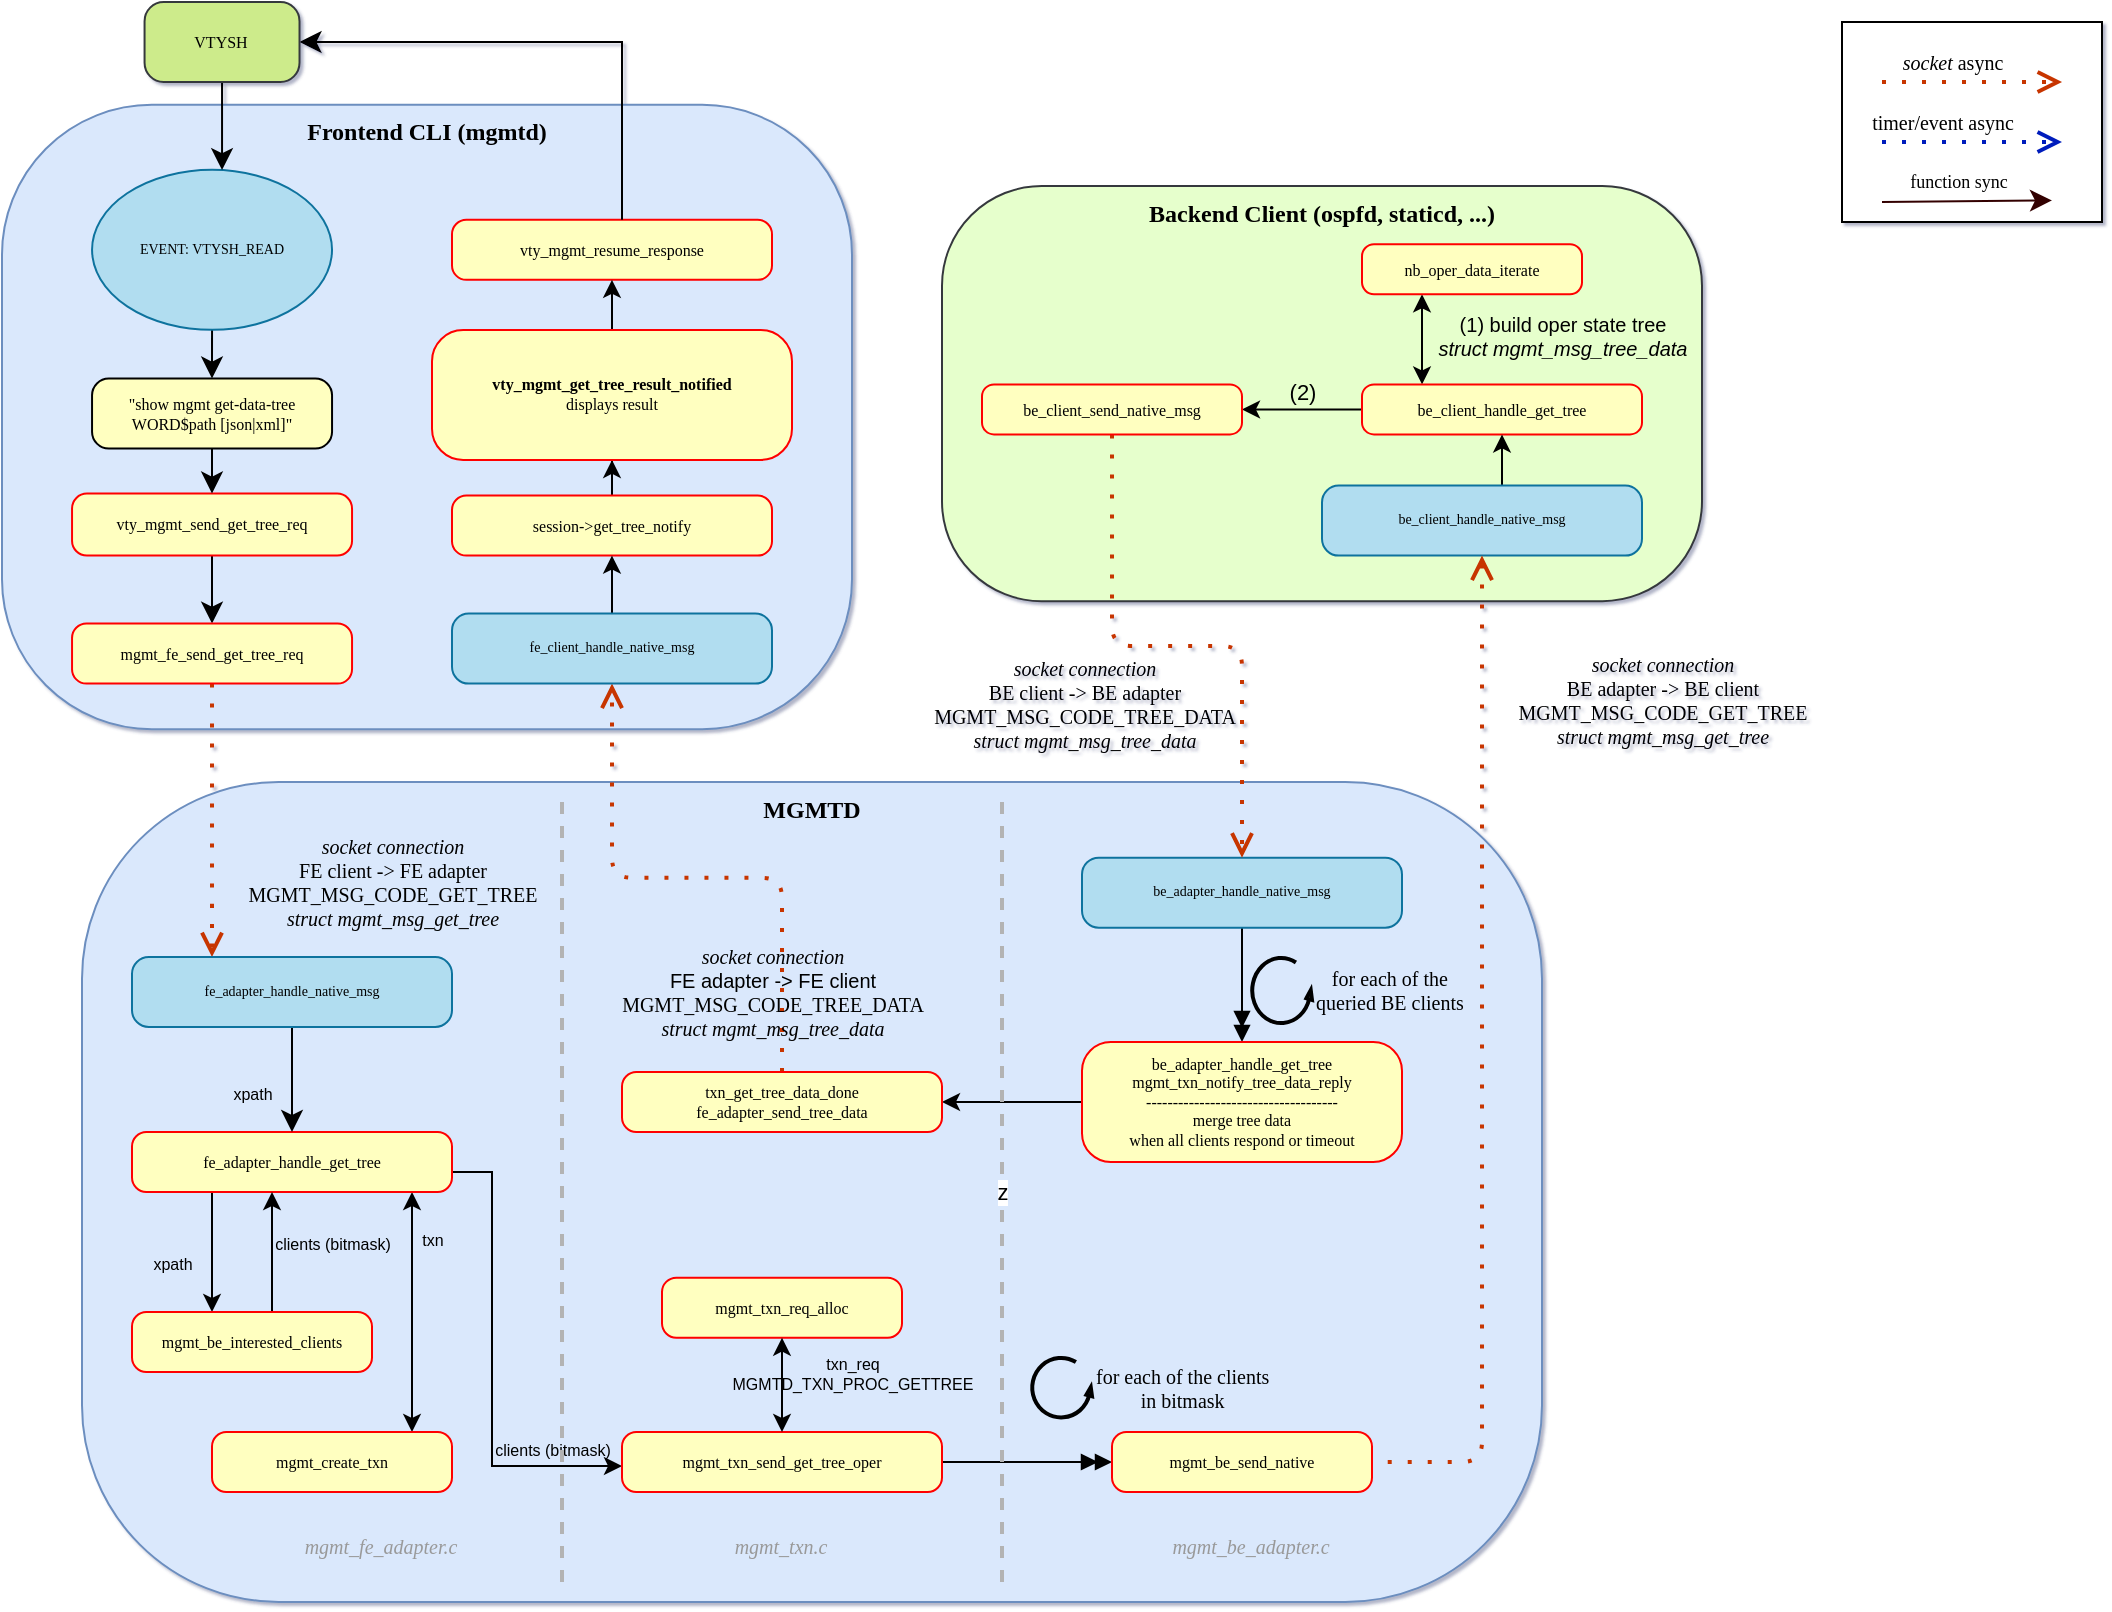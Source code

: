 <mxfile version="22.1.16" type="device">
  <diagram name="Page-1" id="58cdce13-f638-feb5-8d6f-7d28b1aa9fa0">
    <mxGraphModel dx="1398" dy="842" grid="1" gridSize="10" guides="1" tooltips="1" connect="1" arrows="1" fold="1" page="1" pageScale="1" pageWidth="1100" pageHeight="850" background="none" math="0" shadow="1">
      <root>
        <mxCell id="0" />
        <mxCell id="1" parent="0" />
        <mxCell id="kVfNefTpehhSeJQHV--9-92" value="&lt;div style=&quot;font-size: 12px;&quot;&gt;Frontend CLI (mgmtd)&lt;/div&gt;" style="rounded=1;whiteSpace=wrap;html=1;arcSize=24;fillColor=#dae8fc;strokeColor=#6c8ebf;shadow=0;comic=0;labelBackgroundColor=none;fontFamily=Verdana;fontSize=12;align=center;verticalAlign=top;fontStyle=1" parent="1" vertex="1">
          <mxGeometry x="10" y="61.42" width="425" height="312.17" as="geometry" />
        </mxCell>
        <mxCell id="kVfNefTpehhSeJQHV--9-30" value="&lt;div style=&quot;font-size: 12px;&quot;&gt;MGMTD&lt;/div&gt;" style="rounded=1;whiteSpace=wrap;html=1;arcSize=24;fillColor=#dae8fc;strokeColor=#6c8ebf;shadow=0;comic=0;labelBackgroundColor=none;fontFamily=Verdana;fontSize=12;align=center;verticalAlign=top;fontStyle=1" parent="1" vertex="1">
          <mxGeometry x="50" y="400" width="730" height="410" as="geometry" />
        </mxCell>
        <mxCell id="lldLKuc6OoWEgdetZcLS-6" style="edgeStyle=orthogonalEdgeStyle;rounded=0;orthogonalLoop=1;jettySize=auto;html=1;" parent="1" source="lldLKuc6OoWEgdetZcLS-3" target="lldLKuc6OoWEgdetZcLS-4" edge="1">
          <mxGeometry relative="1" as="geometry">
            <Array as="points">
              <mxPoint x="115" y="645" />
              <mxPoint x="115" y="645" />
            </Array>
            <mxPoint x="385.003" y="605" as="sourcePoint" />
            <mxPoint x="385.93" y="695" as="targetPoint" />
          </mxGeometry>
        </mxCell>
        <mxCell id="lldLKuc6OoWEgdetZcLS-10" value="xpath" style="edgeLabel;html=1;align=center;verticalAlign=middle;resizable=0;points=[];labelBackgroundColor=none;fontSize=8;" parent="lldLKuc6OoWEgdetZcLS-6" vertex="1" connectable="0">
          <mxGeometry x="0.062" y="2" relative="1" as="geometry">
            <mxPoint x="-22" y="4" as="offset" />
          </mxGeometry>
        </mxCell>
        <mxCell id="kVfNefTpehhSeJQHV--9-4" style="edgeStyle=orthogonalEdgeStyle;rounded=0;orthogonalLoop=1;jettySize=auto;html=1;endArrow=classic;endFill=1;startArrow=classic;startFill=1;" parent="1" source="lldLKuc6OoWEgdetZcLS-3" target="kVfNefTpehhSeJQHV--9-3" edge="1">
          <mxGeometry relative="1" as="geometry">
            <Array as="points">
              <mxPoint x="215" y="695" />
              <mxPoint x="215" y="695" />
            </Array>
          </mxGeometry>
        </mxCell>
        <mxCell id="kVfNefTpehhSeJQHV--9-6" value="txn" style="edgeLabel;html=1;align=center;verticalAlign=middle;resizable=0;points=[];fontSize=8;labelBackgroundColor=none;" parent="kVfNefTpehhSeJQHV--9-4" vertex="1" connectable="0">
          <mxGeometry x="-0.168" y="-2" relative="1" as="geometry">
            <mxPoint x="12" y="-26" as="offset" />
          </mxGeometry>
        </mxCell>
        <mxCell id="kVfNefTpehhSeJQHV--9-8" style="edgeStyle=orthogonalEdgeStyle;rounded=0;orthogonalLoop=1;jettySize=auto;html=1;fontFamily=Helvetica;fontSize=8;fontColor=default;" parent="1" source="lldLKuc6OoWEgdetZcLS-3" target="kVfNefTpehhSeJQHV--9-7" edge="1">
          <mxGeometry relative="1" as="geometry">
            <Array as="points">
              <mxPoint x="255" y="595" />
              <mxPoint x="255" y="742" />
            </Array>
          </mxGeometry>
        </mxCell>
        <mxCell id="kVfNefTpehhSeJQHV--9-10" value="clients (bitmask)" style="edgeLabel;html=1;align=center;verticalAlign=middle;resizable=0;points=[];fontSize=8;fontFamily=Helvetica;fontColor=default;labelBackgroundColor=none;" parent="kVfNefTpehhSeJQHV--9-8" vertex="1" connectable="0">
          <mxGeometry x="-0.13" y="1" relative="1" as="geometry">
            <mxPoint x="29" y="58" as="offset" />
          </mxGeometry>
        </mxCell>
        <mxCell id="lldLKuc6OoWEgdetZcLS-3" value="fe_adapter_handle_get_tree" style="rounded=1;whiteSpace=wrap;html=1;arcSize=24;fillColor=#ffffc0;strokeColor=#ff0000;shadow=0;comic=0;labelBackgroundColor=none;fontFamily=Verdana;fontSize=8;align=center;fontColor=#000000;" parent="1" vertex="1">
          <mxGeometry x="75" y="575" width="160" height="30" as="geometry" />
        </mxCell>
        <mxCell id="kVfNefTpehhSeJQHV--9-73" style="edgeStyle=orthogonalEdgeStyle;rounded=0;orthogonalLoop=1;jettySize=auto;html=1;fontFamily=Helvetica;fontSize=8;fontColor=default;endArrow=doubleBlock;endFill=1;" parent="1" source="kVfNefTpehhSeJQHV--9-46" target="kVfNefTpehhSeJQHV--9-72" edge="1">
          <mxGeometry relative="1" as="geometry">
            <mxPoint x="530.037" y="571" as="sourcePoint" />
          </mxGeometry>
        </mxCell>
        <mxCell id="kVfNefTpehhSeJQHV--9-77" style="edgeStyle=orthogonalEdgeStyle;rounded=0;orthogonalLoop=1;jettySize=auto;html=1;fontFamily=Helvetica;fontSize=8;fontColor=default;" parent="1" source="kVfNefTpehhSeJQHV--9-72" target="kVfNefTpehhSeJQHV--9-76" edge="1">
          <mxGeometry relative="1" as="geometry" />
        </mxCell>
        <mxCell id="kVfNefTpehhSeJQHV--9-72" value="be_adapter_handle_get_tree&lt;br&gt;mgmt_txn_notify_tree_data_reply&lt;br&gt;------------------------------------&lt;br&gt;merge tree data&lt;br&gt;when all clients respond or timeout" style="rounded=1;whiteSpace=wrap;html=1;arcSize=24;fillColor=#ffffc0;strokeColor=#ff0000;shadow=0;comic=0;labelBackgroundColor=none;fontFamily=Verdana;fontSize=8;align=center;fontColor=#000000;" parent="1" vertex="1">
          <mxGeometry x="550" y="530" width="160" height="60" as="geometry" />
        </mxCell>
        <mxCell id="kVfNefTpehhSeJQHV--9-19" style="edgeStyle=orthogonalEdgeStyle;rounded=0;orthogonalLoop=1;jettySize=auto;html=1;fontFamily=Helvetica;fontSize=8;fontColor=default;endArrow=doubleBlock;endFill=1;" parent="1" source="kVfNefTpehhSeJQHV--9-7" target="kVfNefTpehhSeJQHV--9-11" edge="1">
          <mxGeometry relative="1" as="geometry" />
        </mxCell>
        <mxCell id="kVfNefTpehhSeJQHV--9-7" value="mgmt_txn_send_get_tree_oper" style="rounded=1;whiteSpace=wrap;html=1;arcSize=24;fillColor=#ffffc0;strokeColor=#ff0000;shadow=0;comic=0;labelBackgroundColor=none;fontFamily=Verdana;fontSize=8;align=center;fontColor=#000000;" parent="1" vertex="1">
          <mxGeometry x="320" y="725" width="160" height="30" as="geometry" />
        </mxCell>
        <mxCell id="kVfNefTpehhSeJQHV--9-11" value="mgmt_be_send_native" style="rounded=1;whiteSpace=wrap;html=1;arcSize=24;fillColor=#ffffc0;strokeColor=#ff0000;shadow=0;comic=0;labelBackgroundColor=none;fontFamily=Verdana;fontSize=8;align=center;fontColor=#000000;" parent="1" vertex="1">
          <mxGeometry x="565" y="725" width="130" height="30" as="geometry" />
        </mxCell>
        <mxCell id="kVfNefTpehhSeJQHV--9-83" style="edgeStyle=orthogonalEdgeStyle;rounded=1;orthogonalLoop=1;jettySize=auto;html=1;fontFamily=Verdana;fontSize=12;fontColor=default;labelBackgroundColor=none;endArrow=open;strokeColor=#C73500;startSize=8;endSize=8;dashed=1;dashPattern=1 4;strokeWidth=2;fillColor=#fa6800;entryX=0.5;entryY=1;entryDx=0;entryDy=0;" parent="1" source="kVfNefTpehhSeJQHV--9-76" target="kVfNefTpehhSeJQHV--9-82" edge="1">
          <mxGeometry relative="1" as="geometry">
            <mxPoint x="320" y="543.75" as="sourcePoint" />
            <mxPoint x="300.037" y="326.25" as="targetPoint" />
            <Array as="points" />
          </mxGeometry>
        </mxCell>
        <mxCell id="kVfNefTpehhSeJQHV--9-84" value="&lt;i style=&quot;border-color: var(--border-color); font-family: Verdana; font-size: 10px;&quot;&gt;socket connection&lt;br style=&quot;border-color: var(--border-color);&quot;&gt;&lt;/i&gt;&lt;font style=&quot;font-size: 10px;&quot;&gt;FE adapter -&amp;gt; FE client&lt;br style=&quot;border-color: var(--border-color); font-family: Verdana;&quot;&gt;&lt;/font&gt;&lt;span style=&quot;font-family: Verdana; font-size: 10px;&quot;&gt;MGMT_MSG_CODE_TREE_DATA&lt;/span&gt;&lt;br style=&quot;border-color: var(--border-color); font-family: Verdana; font-size: 10px;&quot;&gt;&lt;i style=&quot;border-color: var(--border-color); font-family: Verdana; font-size: 10px;&quot;&gt;struct mgmt_msg_tree_data&lt;/i&gt;" style="edgeLabel;html=1;align=center;verticalAlign=middle;resizable=0;points=[];fontSize=8;fontFamily=Helvetica;fontColor=default;labelBackgroundColor=none;" parent="kVfNefTpehhSeJQHV--9-83" vertex="1" connectable="0">
          <mxGeometry x="0.5" relative="1" as="geometry">
            <mxPoint x="80" y="84" as="offset" />
          </mxGeometry>
        </mxCell>
        <mxCell id="kVfNefTpehhSeJQHV--9-76" value="txn_get_tree_data_done&lt;br&gt;fe_adapter_send_tree_data" style="rounded=1;whiteSpace=wrap;html=1;arcSize=24;fillColor=#ffffc0;strokeColor=#ff0000;shadow=0;comic=0;labelBackgroundColor=none;fontFamily=Verdana;fontSize=8;align=center;fontColor=#000000;" parent="1" vertex="1">
          <mxGeometry x="320" y="545" width="160" height="30" as="geometry" />
        </mxCell>
        <mxCell id="kVfNefTpehhSeJQHV--9-88" style="edgeStyle=orthogonalEdgeStyle;rounded=0;orthogonalLoop=1;jettySize=auto;html=1;fontFamily=Helvetica;fontSize=8;fontColor=default;" parent="1" source="kVfNefTpehhSeJQHV--9-85" target="kVfNefTpehhSeJQHV--9-86" edge="1">
          <mxGeometry relative="1" as="geometry" />
        </mxCell>
        <mxCell id="kVfNefTpehhSeJQHV--9-85" value="session-&amp;gt;get_tree_notify" style="rounded=1;whiteSpace=wrap;html=1;arcSize=24;fillColor=#ffffc0;strokeColor=#ff0000;shadow=0;comic=0;labelBackgroundColor=none;fontFamily=Verdana;fontSize=8;align=center;fontColor=#000000;" parent="1" vertex="1">
          <mxGeometry x="235" y="256.8" width="160" height="30" as="geometry" />
        </mxCell>
        <mxCell id="kVfNefTpehhSeJQHV--9-90" value="vty_mgmt_resume_response" style="rounded=1;whiteSpace=wrap;html=1;arcSize=24;fillColor=#ffffc0;strokeColor=#ff0000;shadow=0;comic=0;labelBackgroundColor=none;fontFamily=Verdana;fontSize=8;align=center;fontColor=#000000;" parent="1" vertex="1">
          <mxGeometry x="235" y="118.92" width="160" height="30" as="geometry" />
        </mxCell>
        <mxCell id="kVfNefTpehhSeJQHV--9-91" style="edgeStyle=orthogonalEdgeStyle;rounded=0;orthogonalLoop=1;jettySize=auto;html=1;fontFamily=Helvetica;fontSize=8;fontColor=default;" parent="1" source="kVfNefTpehhSeJQHV--9-86" target="kVfNefTpehhSeJQHV--9-90" edge="1">
          <mxGeometry relative="1" as="geometry" />
        </mxCell>
        <mxCell id="kVfNefTpehhSeJQHV--9-86" value="&lt;b&gt;vty_mgmt_get_tree_result_notified&lt;br&gt;&lt;/b&gt;displays result&lt;br&gt;" style="rounded=1;whiteSpace=wrap;html=1;arcSize=24;fillColor=#ffffc0;strokeColor=#ff0000;shadow=0;comic=0;labelBackgroundColor=none;fontFamily=Verdana;fontSize=8;align=center;fontColor=#000000;" parent="1" vertex="1">
          <mxGeometry x="225" y="174.03" width="180" height="64.93" as="geometry" />
        </mxCell>
        <mxCell id="lldLKuc6OoWEgdetZcLS-9" style="edgeStyle=orthogonalEdgeStyle;rounded=0;orthogonalLoop=1;jettySize=auto;html=1;" parent="1" source="lldLKuc6OoWEgdetZcLS-4" target="lldLKuc6OoWEgdetZcLS-3" edge="1">
          <mxGeometry relative="1" as="geometry">
            <mxPoint x="445" y="392.21" as="sourcePoint" />
            <mxPoint x="445" y="485" as="targetPoint" />
            <Array as="points">
              <mxPoint x="145" y="645" />
              <mxPoint x="145" y="645" />
            </Array>
          </mxGeometry>
        </mxCell>
        <mxCell id="lldLKuc6OoWEgdetZcLS-11" value="clients (bitmask)" style="edgeLabel;html=1;align=center;verticalAlign=middle;resizable=0;points=[];fontSize=8;fontFamily=Helvetica;fontColor=default;labelBackgroundColor=none;" parent="lldLKuc6OoWEgdetZcLS-9" vertex="1" connectable="0">
          <mxGeometry x="-0.143" y="-1" relative="1" as="geometry">
            <mxPoint x="29" y="-9" as="offset" />
          </mxGeometry>
        </mxCell>
        <mxCell id="lldLKuc6OoWEgdetZcLS-4" value="mgmt_be_interested_clients" style="rounded=1;whiteSpace=wrap;html=1;arcSize=24;fillColor=#ffffc0;strokeColor=#ff0000;shadow=0;comic=0;labelBackgroundColor=none;fontFamily=Verdana;fontSize=8;align=center;fontColor=#000000;" parent="1" vertex="1">
          <mxGeometry x="75" y="665" width="120" height="30" as="geometry" />
        </mxCell>
        <mxCell id="nUYlmBzm2YxJIW5L2hvB-90" value="" style="edgeStyle=orthogonalEdgeStyle;shape=connector;rounded=0;orthogonalLoop=1;jettySize=auto;html=1;labelBackgroundColor=default;strokeColor=default;fontFamily=Helvetica;fontSize=11;fontColor=default;endArrow=classic;startSize=8;endSize=8;entryX=0.5;entryY=0;entryDx=0;entryDy=0;endFill=1;" parent="1" source="nUYlmBzm2YxJIW5L2hvB-78" target="nUYlmBzm2YxJIW5L2hvB-84" edge="1">
          <mxGeometry relative="1" as="geometry" />
        </mxCell>
        <mxCell id="nUYlmBzm2YxJIW5L2hvB-78" value="vty_mgmt_send_get_tree_req" style="rounded=1;whiteSpace=wrap;html=1;arcSize=24;fillColor=#ffffc0;strokeColor=#ff0000;shadow=0;comic=0;labelBackgroundColor=none;fontFamily=Verdana;fontSize=8;fontColor=#000000;align=center;" parent="1" vertex="1">
          <mxGeometry x="45.02" y="255.8" width="140" height="31" as="geometry" />
        </mxCell>
        <mxCell id="nUYlmBzm2YxJIW5L2hvB-88" value="" style="edgeStyle=orthogonalEdgeStyle;shape=connector;rounded=1;orthogonalLoop=1;jettySize=auto;html=1;labelBackgroundColor=none;strokeColor=#C73500;fontFamily=Verdana;fontSize=12;fontColor=default;endArrow=open;startSize=8;endSize=8;dashed=1;dashPattern=1 4;strokeWidth=2;fillColor=#fa6800;" parent="1" source="nUYlmBzm2YxJIW5L2hvB-84" target="nUYlmBzm2YxJIW5L2hvB-87" edge="1">
          <mxGeometry relative="1" as="geometry">
            <mxPoint x="540" y="715" as="targetPoint" />
            <Array as="points">
              <mxPoint x="115" y="470" />
              <mxPoint x="115" y="470" />
            </Array>
          </mxGeometry>
        </mxCell>
        <mxCell id="nUYlmBzm2YxJIW5L2hvB-89" value="&lt;i style=&quot;font-size: 10px;&quot;&gt;socket connection&lt;br style=&quot;font-size: 10px;&quot;&gt;&lt;/i&gt;FE client -&amp;gt; FE adapter&lt;br&gt;MGMT_MSG_CODE_GET_TREE&lt;br&gt;&lt;i&gt;struct mgmt_msg_get_tree&lt;/i&gt;" style="edgeLabel;html=1;align=center;verticalAlign=middle;resizable=0;points=[];fontSize=10;fontFamily=Verdana;fontColor=default;labelBackgroundColor=none;" parent="nUYlmBzm2YxJIW5L2hvB-88" vertex="1" connectable="0">
          <mxGeometry x="-0.046" y="1" relative="1" as="geometry">
            <mxPoint x="89" y="34" as="offset" />
          </mxGeometry>
        </mxCell>
        <mxCell id="nUYlmBzm2YxJIW5L2hvB-84" value="mgmt_fe_send_get_tree_req" style="rounded=1;whiteSpace=wrap;html=1;arcSize=24;fillColor=#ffffc0;strokeColor=#ff0000;shadow=0;comic=0;labelBackgroundColor=none;fontFamily=Verdana;fontSize=8;fontColor=#000000;align=center;" parent="1" vertex="1">
          <mxGeometry x="45.02" y="320.8" width="140" height="30" as="geometry" />
        </mxCell>
        <mxCell id="nUYlmBzm2YxJIW5L2hvB-93" value="" style="edgeStyle=orthogonalEdgeStyle;shape=connector;rounded=0;orthogonalLoop=1;jettySize=auto;html=1;labelBackgroundColor=default;strokeColor=default;fontFamily=Helvetica;fontSize=11;fontColor=default;endArrow=classic;startSize=8;endSize=8;endFill=1;" parent="1" source="nUYlmBzm2YxJIW5L2hvB-87" target="lldLKuc6OoWEgdetZcLS-3" edge="1">
          <mxGeometry relative="1" as="geometry">
            <mxPoint x="532.805" y="542.24" as="targetPoint" />
          </mxGeometry>
        </mxCell>
        <mxCell id="lldLKuc6OoWEgdetZcLS-5" value="xpath" style="edgeLabel;html=1;align=center;verticalAlign=middle;resizable=0;points=[];fontSize=8;labelBackgroundColor=none;" parent="nUYlmBzm2YxJIW5L2hvB-93" vertex="1" connectable="0">
          <mxGeometry x="-0.29" y="1" relative="1" as="geometry">
            <mxPoint x="-21" y="15" as="offset" />
          </mxGeometry>
        </mxCell>
        <mxCell id="nUYlmBzm2YxJIW5L2hvB-87" value="fe_adapter_handle_native_msg" style="rounded=1;whiteSpace=wrap;html=1;arcSize=24;fillColor=#b1ddf0;strokeColor=#10739e;shadow=0;comic=0;labelBackgroundColor=none;fontFamily=Verdana;fontSize=7;fontColor=default;align=center;" parent="1" vertex="1">
          <mxGeometry x="75" y="487.5" width="160" height="35" as="geometry" />
        </mxCell>
        <mxCell id="lldLKuc6OoWEgdetZcLS-2" style="edgeStyle=orthogonalEdgeStyle;rounded=0;orthogonalLoop=1;jettySize=auto;html=1;labelBackgroundColor=default;endArrow=classic;fontSize=11;fontFamily=Helvetica;strokeColor=default;startSize=8;endSize=8;endFill=1;" parent="1" source="nUYlmBzm2YxJIW5L2hvB-245" target="nUYlmBzm2YxJIW5L2hvB-78" edge="1">
          <mxGeometry relative="1" as="geometry" />
        </mxCell>
        <mxCell id="nUYlmBzm2YxJIW5L2hvB-245" value="&quot;show mgmt get-data-tree WORD$path [json|xml]&quot;" style="rounded=1;whiteSpace=wrap;html=1;arcSize=24;fillColor=#ffffc0;strokeColor=default;shadow=0;comic=0;labelBackgroundColor=none;fontFamily=Verdana;fontSize=8;fontColor=#000000;align=center;strokeWidth=1;" parent="1" vertex="1">
          <mxGeometry x="55.02" y="198.28" width="120" height="35" as="geometry" />
        </mxCell>
        <mxCell id="nUYlmBzm2YxJIW5L2hvB-252" style="edgeStyle=orthogonalEdgeStyle;shape=connector;rounded=0;orthogonalLoop=1;jettySize=auto;html=1;labelBackgroundColor=default;strokeColor=default;fontFamily=Helvetica;fontSize=11;fontColor=default;endArrow=classic;startSize=8;endSize=8;endFill=1;" parent="1" source="nUYlmBzm2YxJIW5L2hvB-251" target="nUYlmBzm2YxJIW5L2hvB-245" edge="1">
          <mxGeometry relative="1" as="geometry" />
        </mxCell>
        <mxCell id="nUYlmBzm2YxJIW5L2hvB-251" value="EVENT: VTYSH_READ" style="ellipse;whiteSpace=wrap;html=1;fontFamily=Verdana;fontSize=7;fillColor=#b1ddf0;strokeColor=#10739e;" parent="1" vertex="1">
          <mxGeometry x="55.02" y="93.92" width="120" height="80" as="geometry" />
        </mxCell>
        <mxCell id="nUYlmBzm2YxJIW5L2hvB-275" style="edgeStyle=orthogonalEdgeStyle;shape=connector;rounded=0;orthogonalLoop=1;jettySize=auto;html=1;labelBackgroundColor=default;strokeColor=default;fontFamily=Helvetica;fontSize=11;fontColor=default;endArrow=classic;startSize=8;endSize=8;endFill=1;" parent="1" source="kVfNefTpehhSeJQHV--9-90" target="nUYlmBzm2YxJIW5L2hvB-268" edge="1">
          <mxGeometry relative="1" as="geometry">
            <Array as="points">
              <mxPoint x="320" y="30" />
            </Array>
            <mxPoint x="320.037" y="134.71" as="sourcePoint" />
            <mxPoint x="158.76" y="20" as="targetPoint" />
          </mxGeometry>
        </mxCell>
        <mxCell id="nUYlmBzm2YxJIW5L2hvB-269" style="edgeStyle=orthogonalEdgeStyle;shape=connector;rounded=0;orthogonalLoop=1;jettySize=auto;html=1;labelBackgroundColor=default;strokeColor=default;fontFamily=Helvetica;fontSize=11;fontColor=default;endArrow=classic;startSize=8;endSize=8;jumpStyle=gap;endFill=1;" parent="1" source="nUYlmBzm2YxJIW5L2hvB-268" target="nUYlmBzm2YxJIW5L2hvB-251" edge="1">
          <mxGeometry relative="1" as="geometry">
            <Array as="points">
              <mxPoint x="120" y="95" />
              <mxPoint x="120" y="95" />
            </Array>
          </mxGeometry>
        </mxCell>
        <mxCell id="nUYlmBzm2YxJIW5L2hvB-268" value="&lt;div&gt;VTYSH&lt;/div&gt;" style="rounded=1;whiteSpace=wrap;html=1;arcSize=24;fillColor=#cdeb8b;strokeColor=#36393d;shadow=0;comic=0;labelBackgroundColor=none;fontFamily=Verdana;fontSize=8;align=center;" parent="1" vertex="1">
          <mxGeometry x="81.28" y="10" width="77.48" height="40" as="geometry" />
        </mxCell>
        <mxCell id="kVfNefTpehhSeJQHV--9-3" value="mgmt_create_txn" style="rounded=1;whiteSpace=wrap;html=1;arcSize=24;fillColor=#ffffc0;strokeColor=#ff0000;shadow=0;comic=0;labelBackgroundColor=none;fontFamily=Verdana;fontSize=8;align=center;fontColor=#000000;" parent="1" vertex="1">
          <mxGeometry x="115" y="725" width="120" height="30" as="geometry" />
        </mxCell>
        <mxCell id="kVfNefTpehhSeJQHV--9-12" value="mgmt_txn_req_alloc" style="rounded=1;whiteSpace=wrap;html=1;arcSize=24;fillColor=#ffffc0;strokeColor=#ff0000;shadow=0;comic=0;labelBackgroundColor=none;fontFamily=Verdana;fontSize=8;align=center;fontColor=#000000;" parent="1" vertex="1">
          <mxGeometry x="340" y="647.83" width="120" height="30" as="geometry" />
        </mxCell>
        <mxCell id="kVfNefTpehhSeJQHV--9-13" style="edgeStyle=orthogonalEdgeStyle;rounded=0;orthogonalLoop=1;jettySize=auto;html=1;endArrow=classic;endFill=1;startArrow=classic;startFill=1;" parent="1" source="kVfNefTpehhSeJQHV--9-12" target="kVfNefTpehhSeJQHV--9-7" edge="1">
          <mxGeometry relative="1" as="geometry">
            <mxPoint x="374.78" y="645" as="sourcePoint" />
            <mxPoint x="374.78" y="755" as="targetPoint" />
            <Array as="points" />
          </mxGeometry>
        </mxCell>
        <mxCell id="kVfNefTpehhSeJQHV--9-14" value="txn_req&lt;br&gt;MGMTD_TXN_PROC_GETTREE" style="edgeLabel;html=1;align=center;verticalAlign=middle;resizable=0;points=[];fontSize=8;labelBackgroundColor=none;" parent="kVfNefTpehhSeJQHV--9-13" vertex="1" connectable="0">
          <mxGeometry x="-0.168" y="-2" relative="1" as="geometry">
            <mxPoint x="37" y="-2" as="offset" />
          </mxGeometry>
        </mxCell>
        <mxCell id="kVfNefTpehhSeJQHV--9-18" value="&lt;div style=&quot;text-align: center;&quot;&gt;&lt;span style=&quot;background-color: initial;&quot;&gt;for each of the clients&lt;/span&gt;&lt;/div&gt;&lt;div style=&quot;text-align: center;&quot;&gt;&lt;span style=&quot;background-color: initial;&quot;&gt;in bitmask&lt;/span&gt;&lt;/div&gt;" style="verticalLabelPosition=middle;html=1;verticalAlign=middle;strokeWidth=2;shape=mxgraph.lean_mapping.physical_pull;pointerEvents=1;fontFamily=Verdana;fontSize=10;fontColor=default;labelPosition=right;align=left;horizontal=1;" parent="1" vertex="1">
          <mxGeometry x="525" y="687.83" width="30" height="30" as="geometry" />
        </mxCell>
        <mxCell id="kVfNefTpehhSeJQHV--9-41" value="be_client_send_native_msg" style="rounded=1;whiteSpace=wrap;html=1;arcSize=24;fillColor=#ffffc0;strokeColor=#ff0000;shadow=0;comic=0;labelBackgroundColor=none;fontFamily=Verdana;fontSize=8;align=center;fontColor=#000000;" parent="1" vertex="1">
          <mxGeometry x="660" y="186.42" width="130" height="25" as="geometry" />
        </mxCell>
        <mxCell id="kVfNefTpehhSeJQHV--9-46" value="be_adapter_handle_native_msg" style="rounded=1;whiteSpace=wrap;html=1;arcSize=24;fillColor=#b1ddf0;strokeColor=#10739e;shadow=0;comic=0;labelBackgroundColor=none;fontFamily=Verdana;fontSize=7;fontColor=default;align=center;" parent="1" vertex="1">
          <mxGeometry x="550" y="437.83" width="160" height="35" as="geometry" />
        </mxCell>
        <mxCell id="kVfNefTpehhSeJQHV--9-50" value="&lt;i style=&quot;font-size: 10px;&quot;&gt;socket connection&lt;br style=&quot;font-size: 10px;&quot;&gt;&lt;/i&gt;BE client -&amp;gt; BE adapter&lt;br&gt;MGMT_MSG_CODE_TREE_DATA&lt;br&gt;&lt;i&gt;struct mgmt_msg_tree_data&lt;/i&gt;" style="edgeLabel;html=1;align=center;verticalAlign=middle;resizable=0;points=[];fontSize=10;fontFamily=Verdana;fontColor=default;labelBackgroundColor=none;" parent="1" vertex="1" connectable="0">
          <mxGeometry x="529.997" y="360.004" as="geometry">
            <mxPoint x="21" y="1" as="offset" />
          </mxGeometry>
        </mxCell>
        <mxCell id="kVfNefTpehhSeJQHV--9-59" value="be_client_send_native_msg" style="rounded=1;whiteSpace=wrap;html=1;arcSize=24;fillColor=#ffffc0;strokeColor=#ff0000;shadow=0;comic=0;labelBackgroundColor=none;fontFamily=Verdana;fontSize=8;align=center;fontColor=#000000;" parent="1" vertex="1">
          <mxGeometry x="670" y="196.42" width="130" height="25" as="geometry" />
        </mxCell>
        <mxCell id="kVfNefTpehhSeJQHV--9-60" value="&lt;div style=&quot;font-size: 12px;&quot;&gt;Backend Client (ospfd, staticd, ...)&lt;/div&gt;" style="rounded=1;whiteSpace=wrap;html=1;arcSize=24;fillColor=#E6FFCC;strokeColor=#36393d;shadow=0;comic=0;labelBackgroundColor=none;fontFamily=Verdana;fontSize=12;align=center;verticalAlign=top;fontStyle=1" parent="1" vertex="1">
          <mxGeometry x="480" y="102.02" width="380" height="207.57" as="geometry" />
        </mxCell>
        <mxCell id="kVfNefTpehhSeJQHV--9-61" style="edgeStyle=orthogonalEdgeStyle;rounded=0;orthogonalLoop=1;jettySize=auto;html=1;fontFamily=Helvetica;fontSize=8;fontColor=default;startArrow=classic;startFill=1;" parent="1" source="kVfNefTpehhSeJQHV--9-64" target="kVfNefTpehhSeJQHV--9-65" edge="1">
          <mxGeometry relative="1" as="geometry">
            <Array as="points">
              <mxPoint x="720" y="186.2" />
              <mxPoint x="720" y="186.2" />
            </Array>
          </mxGeometry>
        </mxCell>
        <mxCell id="kVfNefTpehhSeJQHV--9-62" value="&lt;span style=&quot;font-style: normal;&quot;&gt;(1) build oper state tree&lt;br&gt;&lt;/span&gt;struct mgmt_msg_tree_data" style="edgeLabel;html=1;align=center;verticalAlign=middle;resizable=0;points=[];fontSize=10;fontFamily=Helvetica;fontColor=default;labelBackgroundColor=none;fontStyle=2" parent="kVfNefTpehhSeJQHV--9-61" vertex="1" connectable="0">
          <mxGeometry x="0.038" y="1" relative="1" as="geometry">
            <mxPoint x="71" y="-1" as="offset" />
          </mxGeometry>
        </mxCell>
        <mxCell id="kVfNefTpehhSeJQHV--9-63" style="edgeStyle=orthogonalEdgeStyle;rounded=0;orthogonalLoop=1;jettySize=auto;html=1;fontFamily=Helvetica;fontSize=8;fontColor=default;" parent="1" source="kVfNefTpehhSeJQHV--9-64" target="kVfNefTpehhSeJQHV--9-68" edge="1">
          <mxGeometry relative="1" as="geometry">
            <Array as="points">
              <mxPoint x="670" y="213.63" />
              <mxPoint x="670" y="213.63" />
            </Array>
          </mxGeometry>
        </mxCell>
        <mxCell id="eMqbX30VPKpUhST_t5Pw-11" value="(2)" style="edgeLabel;html=1;align=center;verticalAlign=bottom;resizable=0;points=[];labelBackgroundColor=none;" vertex="1" connectable="0" parent="kVfNefTpehhSeJQHV--9-63">
          <mxGeometry x="0.106" y="-1" relative="1" as="geometry">
            <mxPoint x="3" y="1" as="offset" />
          </mxGeometry>
        </mxCell>
        <mxCell id="kVfNefTpehhSeJQHV--9-64" value="be_client_handle_get_tree" style="rounded=1;whiteSpace=wrap;html=1;arcSize=24;fillColor=#ffffc0;strokeColor=#ff0000;shadow=0;comic=0;labelBackgroundColor=none;fontFamily=Verdana;fontSize=8;align=center;fontColor=#000000;" parent="1" vertex="1">
          <mxGeometry x="690" y="201.2" width="140" height="25" as="geometry" />
        </mxCell>
        <mxCell id="kVfNefTpehhSeJQHV--9-65" value="nb_oper_data_iterate" style="rounded=1;whiteSpace=wrap;html=1;arcSize=24;fillColor=#ffffc0;strokeColor=#ff0000;shadow=0;comic=0;labelBackgroundColor=none;fontFamily=Verdana;fontSize=8;align=center;fontColor=#000000;" parent="1" vertex="1">
          <mxGeometry x="690" y="131.13" width="110" height="25" as="geometry" />
        </mxCell>
        <mxCell id="kVfNefTpehhSeJQHV--9-66" style="edgeStyle=orthogonalEdgeStyle;rounded=0;orthogonalLoop=1;jettySize=auto;html=1;fontFamily=Helvetica;fontSize=8;fontColor=default;" parent="1" source="kVfNefTpehhSeJQHV--9-67" target="kVfNefTpehhSeJQHV--9-64" edge="1">
          <mxGeometry relative="1" as="geometry">
            <Array as="points">
              <mxPoint x="760" y="238.63" />
              <mxPoint x="760" y="238.63" />
            </Array>
          </mxGeometry>
        </mxCell>
        <mxCell id="kVfNefTpehhSeJQHV--9-67" value="be_client_handle_native_msg" style="rounded=1;whiteSpace=wrap;html=1;arcSize=24;fillColor=#b1ddf0;strokeColor=#10739e;shadow=0;comic=0;labelBackgroundColor=none;fontFamily=Verdana;fontSize=7;fontColor=default;align=center;" parent="1" vertex="1">
          <mxGeometry x="670" y="251.8" width="160" height="35" as="geometry" />
        </mxCell>
        <mxCell id="kVfNefTpehhSeJQHV--9-70" style="edgeStyle=orthogonalEdgeStyle;rounded=1;orthogonalLoop=1;jettySize=auto;html=1;fontFamily=Verdana;fontSize=12;fontColor=default;labelBackgroundColor=none;endArrow=open;strokeColor=#C73500;startSize=8;endSize=8;dashed=1;dashPattern=1 4;strokeWidth=2;fillColor=#fa6800;" parent="1" source="kVfNefTpehhSeJQHV--9-68" edge="1" target="kVfNefTpehhSeJQHV--9-46">
          <mxGeometry relative="1" as="geometry">
            <mxPoint x="624.257" y="257.57" as="sourcePoint" />
            <mxPoint x="624.257" y="482.17" as="targetPoint" />
            <Array as="points" />
          </mxGeometry>
        </mxCell>
        <mxCell id="kVfNefTpehhSeJQHV--9-68" value="be_client_send_native_msg" style="rounded=1;whiteSpace=wrap;html=1;arcSize=24;fillColor=#ffffc0;strokeColor=#ff0000;shadow=0;comic=0;labelBackgroundColor=none;fontFamily=Verdana;fontSize=8;align=center;fontColor=#000000;" parent="1" vertex="1">
          <mxGeometry x="500" y="201.2" width="130" height="25" as="geometry" />
        </mxCell>
        <mxCell id="kVfNefTpehhSeJQHV--9-74" value="&lt;div style=&quot;text-align: center;&quot;&gt;&lt;span style=&quot;background-color: initial;&quot;&gt;for each of the&lt;/span&gt;&lt;/div&gt;queried&amp;nbsp;&lt;span style=&quot;background-color: initial; text-align: center;&quot;&gt;BE clients&lt;/span&gt;" style="verticalLabelPosition=middle;html=1;verticalAlign=middle;strokeWidth=2;shape=mxgraph.lean_mapping.physical_pull;pointerEvents=1;fontFamily=Verdana;fontSize=10;fontColor=default;labelPosition=right;align=left;horizontal=1;" parent="1" vertex="1">
          <mxGeometry x="635" y="487.83" width="30" height="32.83" as="geometry" />
        </mxCell>
        <mxCell id="kVfNefTpehhSeJQHV--9-69" style="edgeStyle=orthogonalEdgeStyle;rounded=1;orthogonalLoop=1;jettySize=auto;html=1;fontFamily=Verdana;fontSize=12;fontColor=default;labelBackgroundColor=none;endArrow=none;strokeColor=#C73500;startSize=8;endSize=8;dashed=1;dashPattern=1 4;strokeWidth=2;fillColor=#fa6800;endFill=0;startArrow=open;startFill=0;exitX=0.5;exitY=1;exitDx=0;exitDy=0;entryX=1;entryY=0.5;entryDx=0;entryDy=0;" parent="1" source="kVfNefTpehhSeJQHV--9-67" target="kVfNefTpehhSeJQHV--9-11" edge="1">
          <mxGeometry relative="1" as="geometry">
            <mxPoint x="740.037" y="312.21" as="sourcePoint" />
            <mxPoint x="570" y="775.037" as="targetPoint" />
            <Array as="points">
              <mxPoint x="750" y="740" />
            </Array>
          </mxGeometry>
        </mxCell>
        <mxCell id="kVfNefTpehhSeJQHV--9-81" value="&lt;i style=&quot;border-color: var(--border-color); font-family: Verdana; font-size: 10px;&quot;&gt;socket connection&lt;br style=&quot;border-color: var(--border-color);&quot;&gt;&lt;/i&gt;BE adapter -&amp;gt; BE client&lt;br style=&quot;border-color: var(--border-color); font-family: Verdana; font-size: 10px;&quot;&gt;&lt;span style=&quot;font-family: Verdana; font-size: 10px;&quot;&gt;MGMT_MSG_CODE_GET_TREE&lt;/span&gt;&lt;br style=&quot;border-color: var(--border-color); font-family: Verdana; font-size: 10px;&quot;&gt;&lt;i style=&quot;border-color: var(--border-color); font-family: Verdana; font-size: 10px;&quot;&gt;struct mgmt_msg_get_tree&lt;/i&gt;" style="edgeLabel;html=1;align=center;verticalAlign=middle;resizable=0;points=[];fontSize=10;fontFamily=Verdana;fontColor=default;labelBackgroundColor=none;" parent="kVfNefTpehhSeJQHV--9-69" vertex="1" connectable="0">
          <mxGeometry x="-0.702" y="-3" relative="1" as="geometry">
            <mxPoint x="93" y="-4" as="offset" />
          </mxGeometry>
        </mxCell>
        <mxCell id="kVfNefTpehhSeJQHV--9-87" style="edgeStyle=orthogonalEdgeStyle;rounded=0;orthogonalLoop=1;jettySize=auto;html=1;fontFamily=Helvetica;fontSize=8;fontColor=default;" parent="1" source="kVfNefTpehhSeJQHV--9-82" target="kVfNefTpehhSeJQHV--9-85" edge="1">
          <mxGeometry relative="1" as="geometry" />
        </mxCell>
        <mxCell id="kVfNefTpehhSeJQHV--9-82" value="fe_client_handle_native_msg" style="rounded=1;whiteSpace=wrap;html=1;arcSize=24;fillColor=#b1ddf0;strokeColor=#10739e;shadow=0;comic=0;labelBackgroundColor=none;fontFamily=Verdana;fontSize=7;fontColor=default;align=center;" parent="1" vertex="1">
          <mxGeometry x="235" y="315.8" width="160" height="35" as="geometry" />
        </mxCell>
        <mxCell id="nUYlmBzm2YxJIW5L2hvB-284" value="" style="rounded=0;whiteSpace=wrap;html=1;fontFamily=Verdana;fontSize=12;fontColor=default;" parent="1" vertex="1">
          <mxGeometry x="930" y="20" width="130" height="100" as="geometry" />
        </mxCell>
        <mxCell id="nUYlmBzm2YxJIW5L2hvB-278" value="" style="edgeStyle=orthogonalEdgeStyle;shape=connector;rounded=1;orthogonalLoop=1;jettySize=auto;html=1;labelBackgroundColor=none;strokeColor=#C73500;fontFamily=Verdana;fontSize=12;fontColor=default;endArrow=open;startSize=8;endSize=8;dashed=1;dashPattern=1 4;strokeWidth=2;fillColor=#fa6800;" parent="1" edge="1">
          <mxGeometry relative="1" as="geometry">
            <mxPoint x="950" y="50" as="sourcePoint" />
            <mxPoint x="1040.02" y="50" as="targetPoint" />
          </mxGeometry>
        </mxCell>
        <mxCell id="nUYlmBzm2YxJIW5L2hvB-279" value="&lt;i style=&quot;font-size: 10px;&quot;&gt;socket&amp;nbsp;&lt;/i&gt;async" style="edgeLabel;html=1;align=center;verticalAlign=middle;resizable=0;points=[];fontSize=10;fontFamily=Verdana;fontColor=default;labelBackgroundColor=none;" parent="nUYlmBzm2YxJIW5L2hvB-278" vertex="1" connectable="0">
          <mxGeometry x="-0.046" y="1" relative="1" as="geometry">
            <mxPoint x="-8" y="-9" as="offset" />
          </mxGeometry>
        </mxCell>
        <mxCell id="nUYlmBzm2YxJIW5L2hvB-282" style="edgeStyle=orthogonalEdgeStyle;shape=connector;rounded=1;orthogonalLoop=1;jettySize=auto;html=1;labelBackgroundColor=none;strokeColor=#001DBC;fontFamily=Verdana;fontSize=12;fontColor=default;endArrow=open;startSize=8;endSize=8;dashed=1;dashPattern=1 4;strokeWidth=2;fillColor=#0050ef;" parent="1" edge="1">
          <mxGeometry relative="1" as="geometry">
            <mxPoint x="950" y="80" as="sourcePoint" />
            <mxPoint x="1040" y="80" as="targetPoint" />
            <Array as="points">
              <mxPoint x="980" y="79.77" />
              <mxPoint x="980" y="79.77" />
            </Array>
          </mxGeometry>
        </mxCell>
        <mxCell id="nUYlmBzm2YxJIW5L2hvB-283" value="&lt;span style=&quot;font-size: 10px;&quot;&gt;&lt;font style=&quot;font-size: 10px;&quot;&gt;timer/event&amp;nbsp;&lt;/font&gt;async&lt;br style=&quot;font-size: 10px;&quot;&gt;&lt;/span&gt;" style="edgeLabel;html=1;align=center;verticalAlign=middle;resizable=0;points=[];fontSize=10;fontFamily=Verdana;fontColor=default;labelBackgroundColor=none;" parent="nUYlmBzm2YxJIW5L2hvB-282" vertex="1" connectable="0">
          <mxGeometry x="0.285" y="-1" relative="1" as="geometry">
            <mxPoint x="-28" y="-11" as="offset" />
          </mxGeometry>
        </mxCell>
        <mxCell id="nUYlmBzm2YxJIW5L2hvB-287" value="" style="endArrow=classic;html=1;rounded=1;labelBackgroundColor=none;strokeColor=#330000;fontFamily=Verdana;fontSize=12;fontColor=default;startSize=8;endSize=8;shape=connector;endFill=1;" parent="1" edge="1">
          <mxGeometry width="50" height="50" relative="1" as="geometry">
            <mxPoint x="950" y="110" as="sourcePoint" />
            <mxPoint x="1035" y="109.2" as="targetPoint" />
          </mxGeometry>
        </mxCell>
        <mxCell id="nUYlmBzm2YxJIW5L2hvB-288" value="function sync" style="edgeLabel;html=1;align=center;verticalAlign=middle;resizable=0;points=[];fontSize=9;fontFamily=Verdana;fontColor=default;labelBackgroundColor=none;" parent="nUYlmBzm2YxJIW5L2hvB-287" vertex="1" connectable="0">
          <mxGeometry x="-0.26" y="2" relative="1" as="geometry">
            <mxPoint x="6" y="-8" as="offset" />
          </mxGeometry>
        </mxCell>
        <mxCell id="eMqbX30VPKpUhST_t5Pw-6" value="" style="endArrow=none;dashed=1;html=1;strokeWidth=2;rounded=0;entryX=0.323;entryY=0.002;entryDx=0;entryDy=0;entryPerimeter=0;fillColor=#f5f5f5;strokeColor=#B3B3B3;" edge="1" parent="1">
          <mxGeometry width="50" height="50" relative="1" as="geometry">
            <mxPoint x="290" y="800" as="sourcePoint" />
            <mxPoint x="290" y="410" as="targetPoint" />
          </mxGeometry>
        </mxCell>
        <mxCell id="eMqbX30VPKpUhST_t5Pw-7" value="&lt;i&gt;&lt;font color=&quot;#999999&quot;&gt;mgmt_fe_adapter.c&lt;/font&gt;&lt;/i&gt;" style="edgeLabel;html=1;align=center;verticalAlign=middle;resizable=0;points=[];fontSize=10;fontFamily=Verdana;fontColor=default;labelBackgroundColor=none;" vertex="1" connectable="0" parent="1">
          <mxGeometry x="170.0" y="570" as="geometry">
            <mxPoint x="29" y="212" as="offset" />
          </mxGeometry>
        </mxCell>
        <mxCell id="eMqbX30VPKpUhST_t5Pw-8" value="&lt;i&gt;&lt;font color=&quot;#999999&quot;&gt;mgmt_txn.c&lt;/font&gt;&lt;/i&gt;" style="edgeLabel;html=1;align=center;verticalAlign=middle;resizable=0;points=[];fontSize=10;fontFamily=Verdana;fontColor=default;labelBackgroundColor=none;" vertex="1" connectable="0" parent="1">
          <mxGeometry x="370.0" y="570" as="geometry">
            <mxPoint x="29" y="212" as="offset" />
          </mxGeometry>
        </mxCell>
        <mxCell id="eMqbX30VPKpUhST_t5Pw-9" value="&lt;i&gt;&lt;font color=&quot;#999999&quot;&gt;mgmt_be_adapter.c&lt;/font&gt;&lt;/i&gt;" style="edgeLabel;html=1;align=center;verticalAlign=middle;resizable=0;points=[];fontSize=10;fontFamily=Verdana;fontColor=default;labelBackgroundColor=none;" vertex="1" connectable="0" parent="1">
          <mxGeometry x="605.0" y="570" as="geometry">
            <mxPoint x="29" y="212" as="offset" />
          </mxGeometry>
        </mxCell>
        <mxCell id="eMqbX30VPKpUhST_t5Pw-10" value="z" style="endArrow=none;dashed=1;html=1;strokeWidth=2;rounded=0;entryX=0.323;entryY=0.002;entryDx=0;entryDy=0;entryPerimeter=0;fillColor=#f5f5f5;strokeColor=#B3B3B3;" edge="1" parent="1">
          <mxGeometry width="50" height="50" relative="1" as="geometry">
            <mxPoint x="510" y="800" as="sourcePoint" />
            <mxPoint x="510" y="410" as="targetPoint" />
          </mxGeometry>
        </mxCell>
      </root>
    </mxGraphModel>
  </diagram>
</mxfile>
